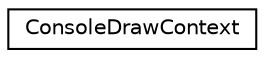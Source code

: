 digraph G
{
  edge [fontname="Helvetica",fontsize="10",labelfontname="Helvetica",labelfontsize="10"];
  node [fontname="Helvetica",fontsize="10",shape=record];
  rankdir=LR;
  Node1 [label="ConsoleDrawContext",height=0.2,width=0.4,color="black", fillcolor="white", style="filled",URL="$df/d8d/structConsoleDrawContext.html"];
}
